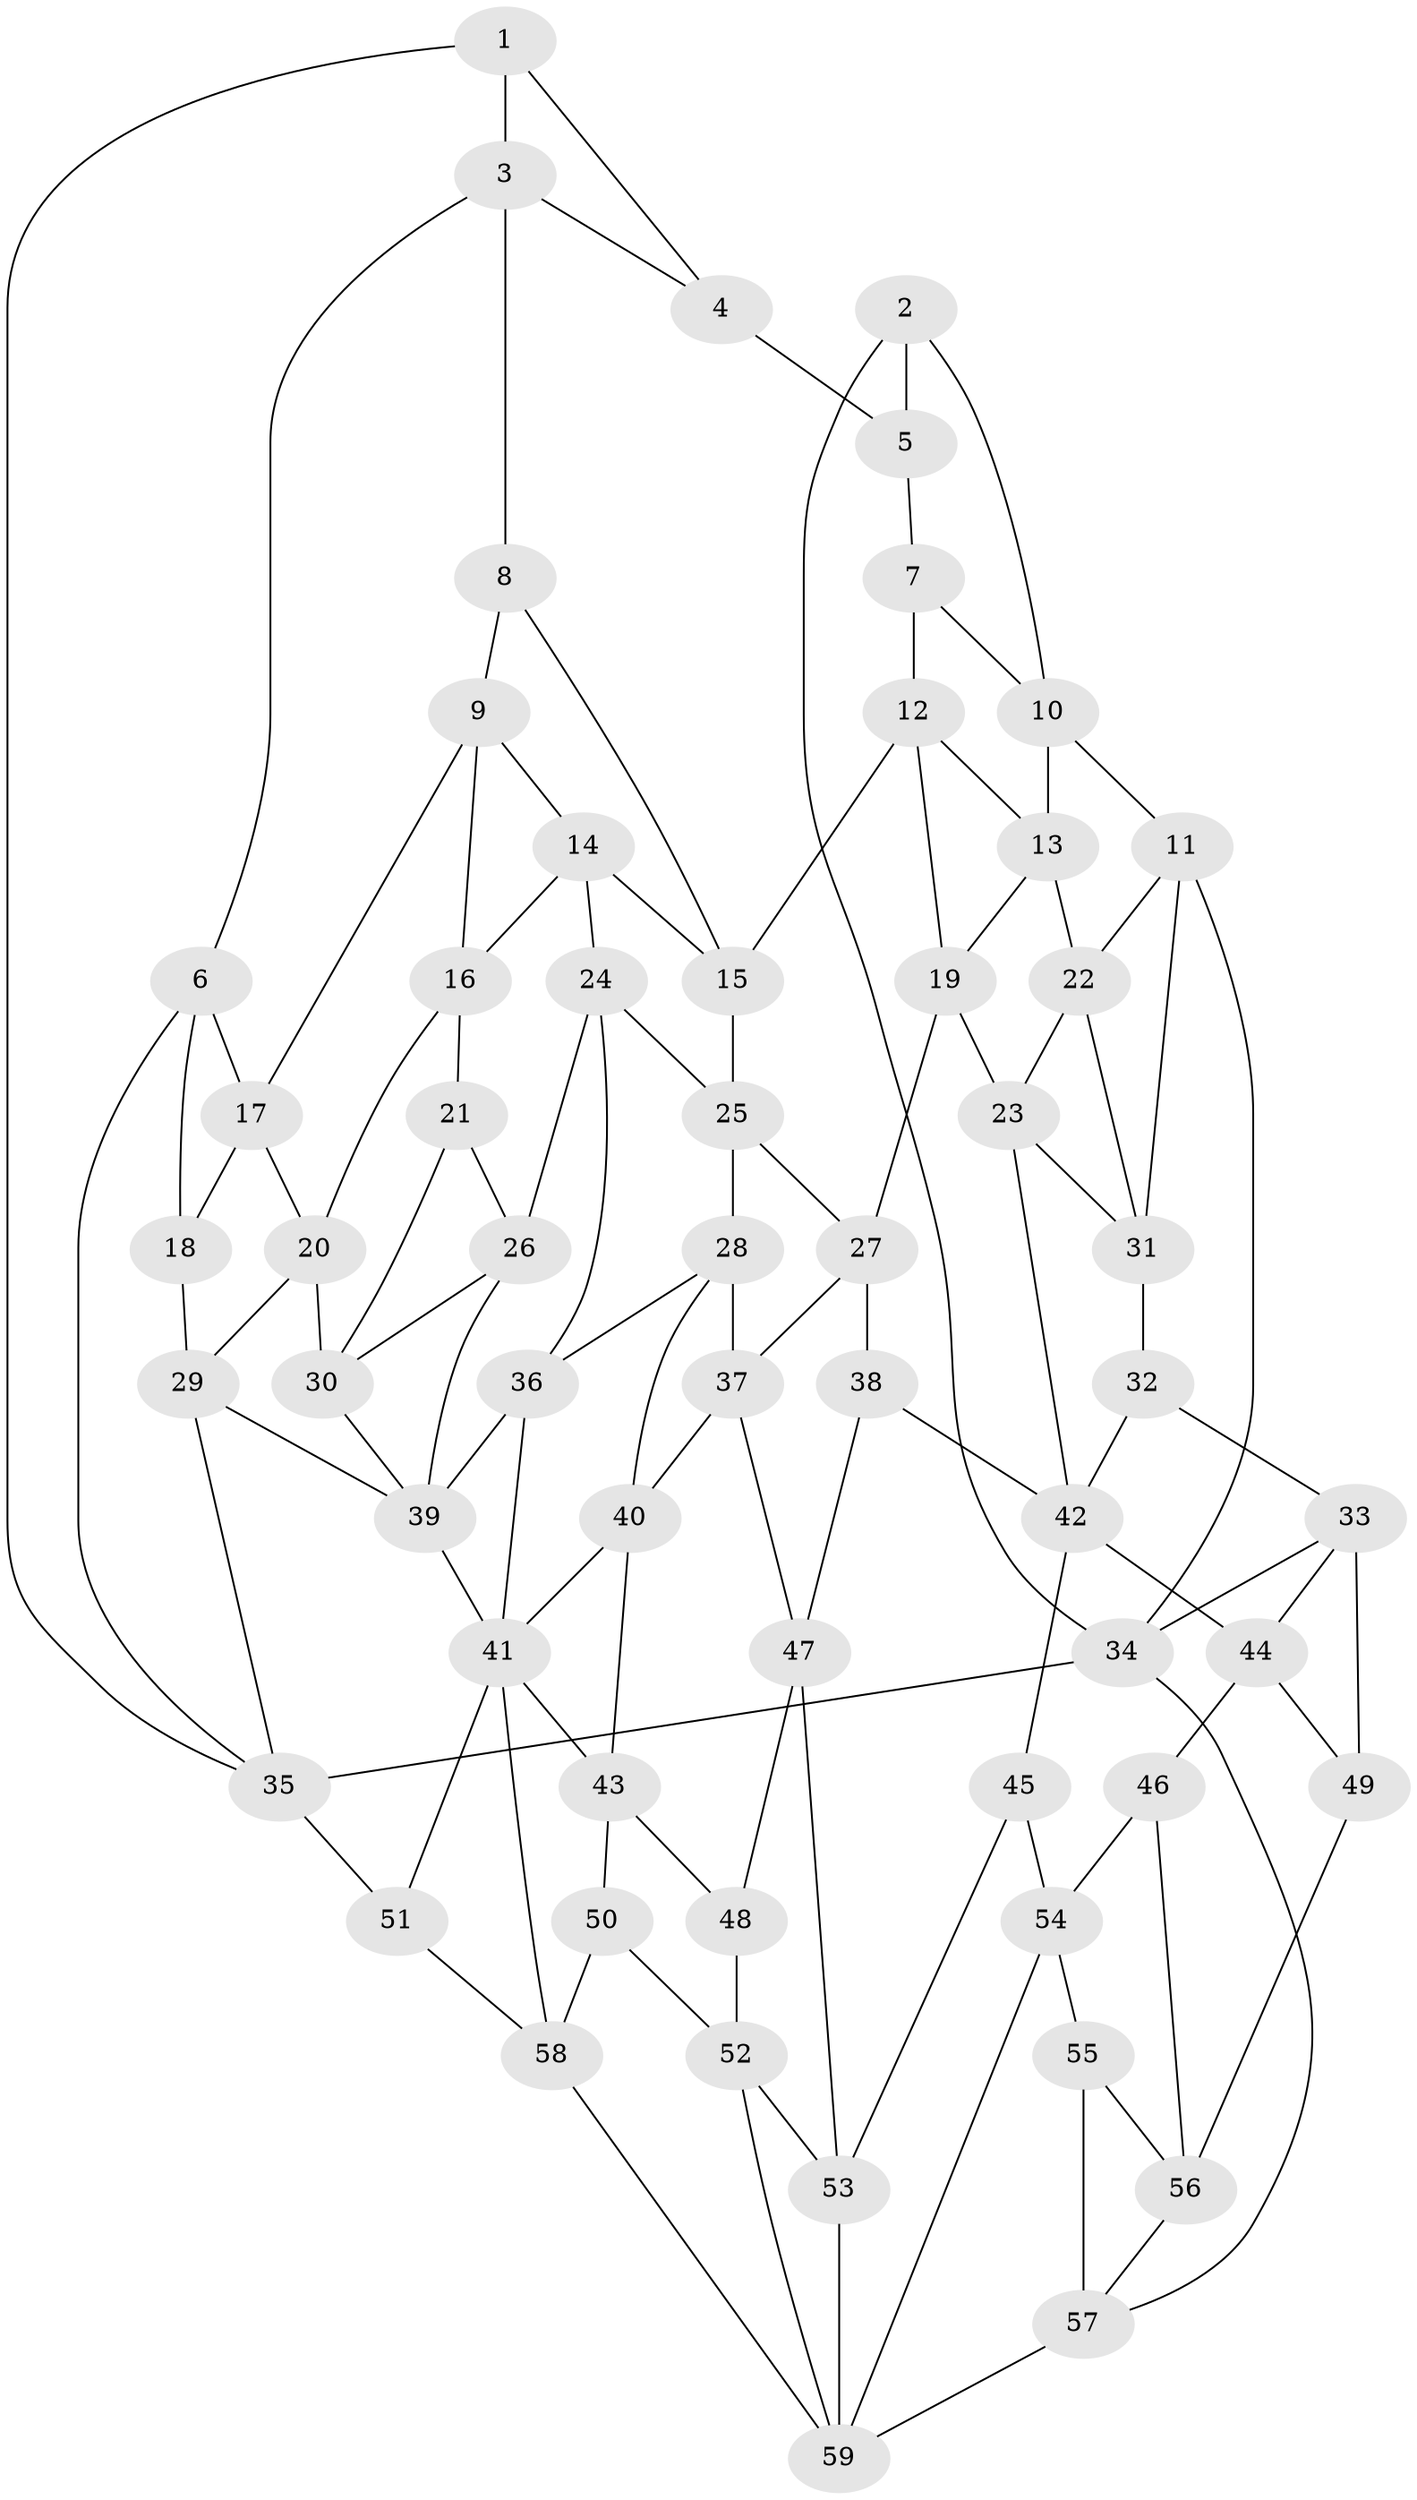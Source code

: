 // original degree distribution, {3: 0.01694915254237288, 4: 0.22033898305084745, 6: 0.2033898305084746, 5: 0.559322033898305}
// Generated by graph-tools (version 1.1) at 2025/51/03/09/25 03:51:01]
// undirected, 59 vertices, 113 edges
graph export_dot {
graph [start="1"]
  node [color=gray90,style=filled];
  1;
  2;
  3;
  4;
  5;
  6;
  7;
  8;
  9;
  10;
  11;
  12;
  13;
  14;
  15;
  16;
  17;
  18;
  19;
  20;
  21;
  22;
  23;
  24;
  25;
  26;
  27;
  28;
  29;
  30;
  31;
  32;
  33;
  34;
  35;
  36;
  37;
  38;
  39;
  40;
  41;
  42;
  43;
  44;
  45;
  46;
  47;
  48;
  49;
  50;
  51;
  52;
  53;
  54;
  55;
  56;
  57;
  58;
  59;
  1 -- 3 [weight=1.0];
  1 -- 4 [weight=1.0];
  1 -- 35 [weight=1.0];
  2 -- 5 [weight=1.0];
  2 -- 10 [weight=1.0];
  2 -- 34 [weight=1.0];
  3 -- 4 [weight=1.0];
  3 -- 6 [weight=1.0];
  3 -- 8 [weight=1.0];
  4 -- 5 [weight=2.0];
  5 -- 7 [weight=1.0];
  6 -- 17 [weight=1.0];
  6 -- 18 [weight=1.0];
  6 -- 35 [weight=1.0];
  7 -- 10 [weight=1.0];
  7 -- 12 [weight=1.0];
  8 -- 9 [weight=1.0];
  8 -- 15 [weight=1.0];
  9 -- 14 [weight=1.0];
  9 -- 16 [weight=1.0];
  9 -- 17 [weight=1.0];
  10 -- 11 [weight=1.0];
  10 -- 13 [weight=1.0];
  11 -- 22 [weight=1.0];
  11 -- 31 [weight=1.0];
  11 -- 34 [weight=1.0];
  12 -- 13 [weight=1.0];
  12 -- 15 [weight=1.0];
  12 -- 19 [weight=1.0];
  13 -- 19 [weight=1.0];
  13 -- 22 [weight=1.0];
  14 -- 15 [weight=1.0];
  14 -- 16 [weight=1.0];
  14 -- 24 [weight=1.0];
  15 -- 25 [weight=1.0];
  16 -- 20 [weight=1.0];
  16 -- 21 [weight=1.0];
  17 -- 18 [weight=1.0];
  17 -- 20 [weight=1.0];
  18 -- 29 [weight=1.0];
  19 -- 23 [weight=1.0];
  19 -- 27 [weight=1.0];
  20 -- 29 [weight=1.0];
  20 -- 30 [weight=1.0];
  21 -- 26 [weight=1.0];
  21 -- 30 [weight=1.0];
  22 -- 23 [weight=1.0];
  22 -- 31 [weight=1.0];
  23 -- 31 [weight=1.0];
  23 -- 42 [weight=1.0];
  24 -- 25 [weight=1.0];
  24 -- 26 [weight=1.0];
  24 -- 36 [weight=1.0];
  25 -- 27 [weight=1.0];
  25 -- 28 [weight=1.0];
  26 -- 30 [weight=1.0];
  26 -- 39 [weight=1.0];
  27 -- 37 [weight=1.0];
  27 -- 38 [weight=1.0];
  28 -- 36 [weight=1.0];
  28 -- 37 [weight=1.0];
  28 -- 40 [weight=1.0];
  29 -- 35 [weight=1.0];
  29 -- 39 [weight=1.0];
  30 -- 39 [weight=1.0];
  31 -- 32 [weight=1.0];
  32 -- 33 [weight=1.0];
  32 -- 42 [weight=1.0];
  33 -- 34 [weight=1.0];
  33 -- 44 [weight=1.0];
  33 -- 49 [weight=1.0];
  34 -- 35 [weight=2.0];
  34 -- 57 [weight=1.0];
  35 -- 51 [weight=1.0];
  36 -- 39 [weight=1.0];
  36 -- 41 [weight=1.0];
  37 -- 40 [weight=1.0];
  37 -- 47 [weight=1.0];
  38 -- 42 [weight=2.0];
  38 -- 47 [weight=1.0];
  39 -- 41 [weight=1.0];
  40 -- 41 [weight=1.0];
  40 -- 43 [weight=1.0];
  41 -- 43 [weight=1.0];
  41 -- 51 [weight=1.0];
  41 -- 58 [weight=1.0];
  42 -- 44 [weight=1.0];
  42 -- 45 [weight=1.0];
  43 -- 48 [weight=1.0];
  43 -- 50 [weight=1.0];
  44 -- 46 [weight=1.0];
  44 -- 49 [weight=1.0];
  45 -- 53 [weight=1.0];
  45 -- 54 [weight=1.0];
  46 -- 54 [weight=1.0];
  46 -- 56 [weight=1.0];
  47 -- 48 [weight=1.0];
  47 -- 53 [weight=1.0];
  48 -- 52 [weight=1.0];
  49 -- 56 [weight=1.0];
  50 -- 52 [weight=1.0];
  50 -- 58 [weight=1.0];
  51 -- 58 [weight=1.0];
  52 -- 53 [weight=1.0];
  52 -- 59 [weight=1.0];
  53 -- 59 [weight=1.0];
  54 -- 55 [weight=1.0];
  54 -- 59 [weight=1.0];
  55 -- 56 [weight=1.0];
  55 -- 57 [weight=1.0];
  56 -- 57 [weight=1.0];
  57 -- 59 [weight=1.0];
  58 -- 59 [weight=1.0];
}
